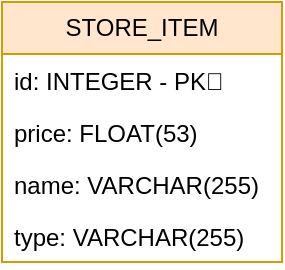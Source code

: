 <mxfile version="24.8.3">
  <diagram name="Page-1" id="M7qihhZZ9gUsI8mSx7z5">
    <mxGraphModel dx="417" dy="213" grid="1" gridSize="10" guides="1" tooltips="1" connect="1" arrows="1" fold="1" page="1" pageScale="1" pageWidth="850" pageHeight="1100" math="0" shadow="0">
      <root>
        <mxCell id="0" />
        <mxCell id="1" parent="0" />
        <mxCell id="QHVicUArLc_tDQsm5Gb7-2" value="STORE_ITEM" style="swimlane;fontStyle=0;childLayout=stackLayout;horizontal=1;startSize=26;fillColor=#ffe6cc;horizontalStack=0;resizeParent=1;resizeParentMax=0;resizeLast=0;collapsible=1;marginBottom=0;whiteSpace=wrap;html=1;strokeColor=#d79b00;" vertex="1" parent="1">
          <mxGeometry x="330" y="100" width="140" height="130" as="geometry" />
        </mxCell>
        <mxCell id="QHVicUArLc_tDQsm5Gb7-3" value="id: INTEGER - PK🔑" style="text;strokeColor=none;fillColor=none;align=left;verticalAlign=top;spacingLeft=4;spacingRight=4;overflow=hidden;rotatable=0;points=[[0,0.5],[1,0.5]];portConstraint=eastwest;whiteSpace=wrap;html=1;" vertex="1" parent="QHVicUArLc_tDQsm5Gb7-2">
          <mxGeometry y="26" width="140" height="26" as="geometry" />
        </mxCell>
        <mxCell id="QHVicUArLc_tDQsm5Gb7-4" value="price: FLOAT(53)" style="text;strokeColor=none;fillColor=none;align=left;verticalAlign=top;spacingLeft=4;spacingRight=4;overflow=hidden;rotatable=0;points=[[0,0.5],[1,0.5]];portConstraint=eastwest;whiteSpace=wrap;html=1;" vertex="1" parent="QHVicUArLc_tDQsm5Gb7-2">
          <mxGeometry y="52" width="140" height="26" as="geometry" />
        </mxCell>
        <mxCell id="QHVicUArLc_tDQsm5Gb7-5" value="name: VARCHAR(255)" style="text;strokeColor=none;fillColor=none;align=left;verticalAlign=top;spacingLeft=4;spacingRight=4;overflow=hidden;rotatable=0;points=[[0,0.5],[1,0.5]];portConstraint=eastwest;whiteSpace=wrap;html=1;" vertex="1" parent="QHVicUArLc_tDQsm5Gb7-2">
          <mxGeometry y="78" width="140" height="26" as="geometry" />
        </mxCell>
        <mxCell id="QHVicUArLc_tDQsm5Gb7-6" value="type: VARCHAR(255)" style="text;strokeColor=none;fillColor=none;align=left;verticalAlign=top;spacingLeft=4;spacingRight=4;overflow=hidden;rotatable=0;points=[[0,0.5],[1,0.5]];portConstraint=eastwest;whiteSpace=wrap;html=1;" vertex="1" parent="QHVicUArLc_tDQsm5Gb7-2">
          <mxGeometry y="104" width="140" height="26" as="geometry" />
        </mxCell>
      </root>
    </mxGraphModel>
  </diagram>
</mxfile>

